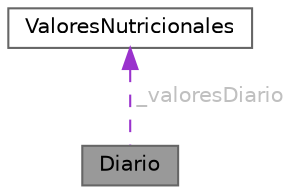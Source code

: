 digraph "Diario"
{
 // LATEX_PDF_SIZE
  bgcolor="transparent";
  edge [fontname=Helvetica,fontsize=10,labelfontname=Helvetica,labelfontsize=10];
  node [fontname=Helvetica,fontsize=10,shape=box,height=0.2,width=0.4];
  Node1 [id="Node000001",label="Diario",height=0.2,width=0.4,color="gray40", fillcolor="grey60", style="filled", fontcolor="black",tooltip="Clase que representa un diario de comidas."];
  Node2 -> Node1 [id="edge1_Node000001_Node000002",dir="back",color="darkorchid3",style="dashed",tooltip=" ",label=" _valoresDiario",fontcolor="grey" ];
  Node2 [id="Node000002",label="ValoresNutricionales",height=0.2,width=0.4,color="gray40", fillcolor="white", style="filled",URL="$class_valores_nutricionales.html",tooltip="Clase que representa los valores nutricionales."];
}
